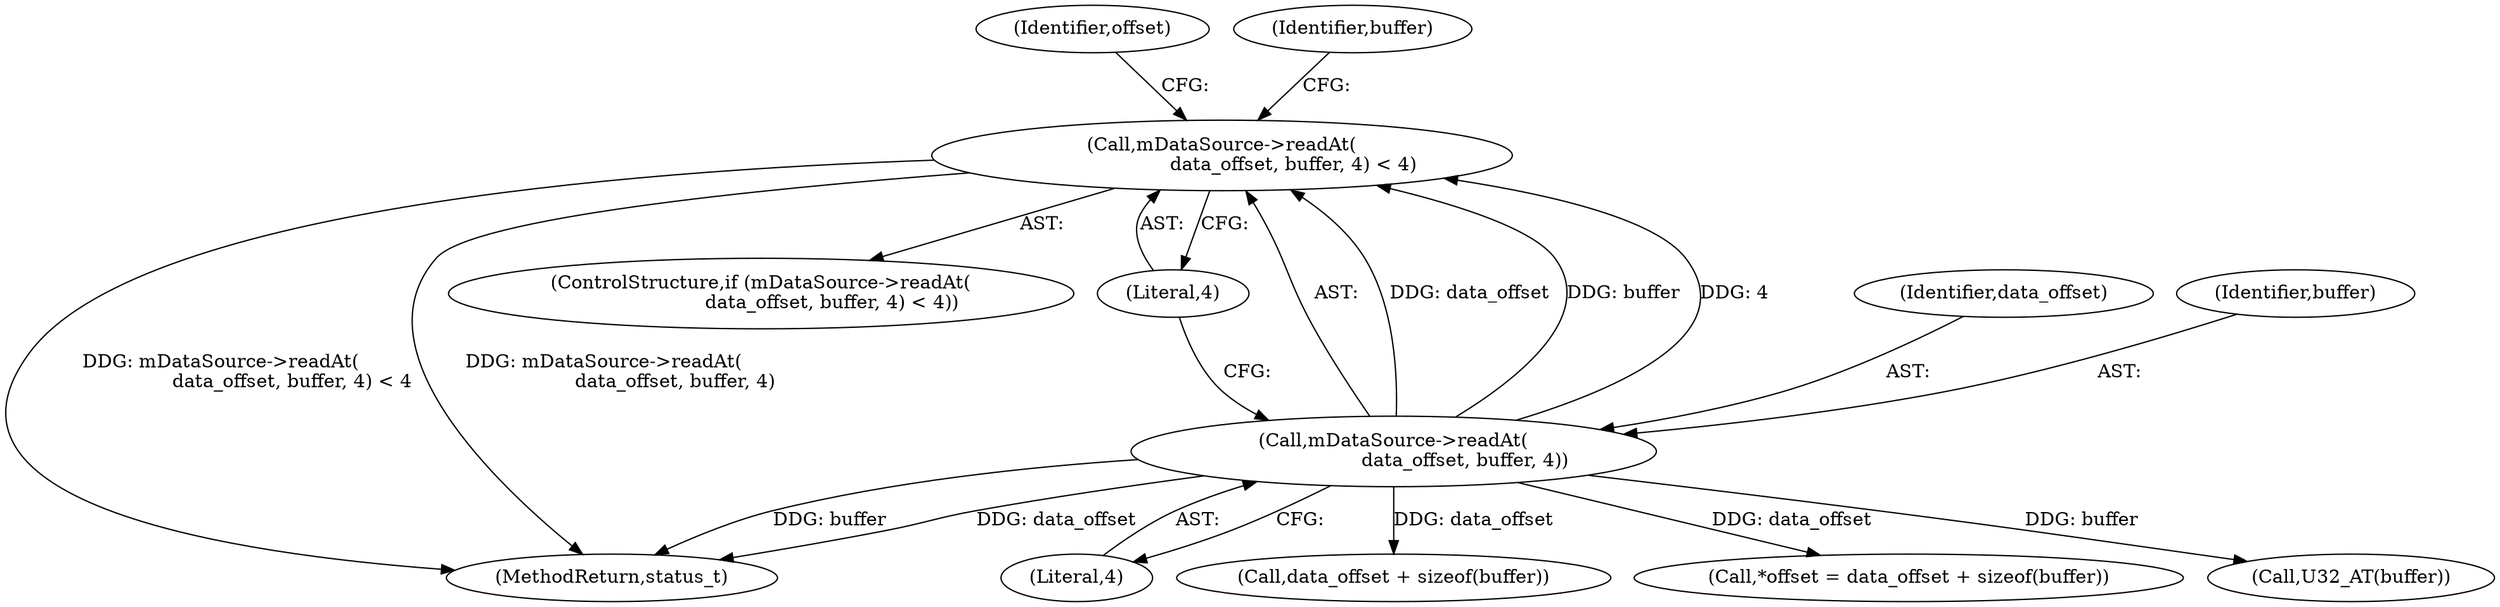 digraph "0_Android_463a6f807e187828442949d1924e143cf07778c6@API" {
"1002241" [label="(Call,mDataSource->readAt(\n                        data_offset, buffer, 4) < 4)"];
"1002242" [label="(Call,mDataSource->readAt(\n                        data_offset, buffer, 4))"];
"1002250" [label="(Identifier,offset)"];
"1002257" [label="(Identifier,buffer)"];
"1002240" [label="(ControlStructure,if (mDataSource->readAt(\n                        data_offset, buffer, 4) < 4))"];
"1002273" [label="(Call,*offset = data_offset + sizeof(buffer))"];
"1002242" [label="(Call,mDataSource->readAt(\n                        data_offset, buffer, 4))"];
"1002241" [label="(Call,mDataSource->readAt(\n                        data_offset, buffer, 4) < 4)"];
"1002243" [label="(Identifier,data_offset)"];
"1002256" [label="(Call,U32_AT(buffer))"];
"1002245" [label="(Literal,4)"];
"1002246" [label="(Literal,4)"];
"1002244" [label="(Identifier,buffer)"];
"1002911" [label="(MethodReturn,status_t)"];
"1002276" [label="(Call,data_offset + sizeof(buffer))"];
"1002241" -> "1002240"  [label="AST: "];
"1002241" -> "1002246"  [label="CFG: "];
"1002242" -> "1002241"  [label="AST: "];
"1002246" -> "1002241"  [label="AST: "];
"1002250" -> "1002241"  [label="CFG: "];
"1002257" -> "1002241"  [label="CFG: "];
"1002241" -> "1002911"  [label="DDG: mDataSource->readAt(\n                        data_offset, buffer, 4)"];
"1002241" -> "1002911"  [label="DDG: mDataSource->readAt(\n                        data_offset, buffer, 4) < 4"];
"1002242" -> "1002241"  [label="DDG: data_offset"];
"1002242" -> "1002241"  [label="DDG: buffer"];
"1002242" -> "1002241"  [label="DDG: 4"];
"1002242" -> "1002245"  [label="CFG: "];
"1002243" -> "1002242"  [label="AST: "];
"1002244" -> "1002242"  [label="AST: "];
"1002245" -> "1002242"  [label="AST: "];
"1002246" -> "1002242"  [label="CFG: "];
"1002242" -> "1002911"  [label="DDG: buffer"];
"1002242" -> "1002911"  [label="DDG: data_offset"];
"1002242" -> "1002256"  [label="DDG: buffer"];
"1002242" -> "1002273"  [label="DDG: data_offset"];
"1002242" -> "1002276"  [label="DDG: data_offset"];
}
